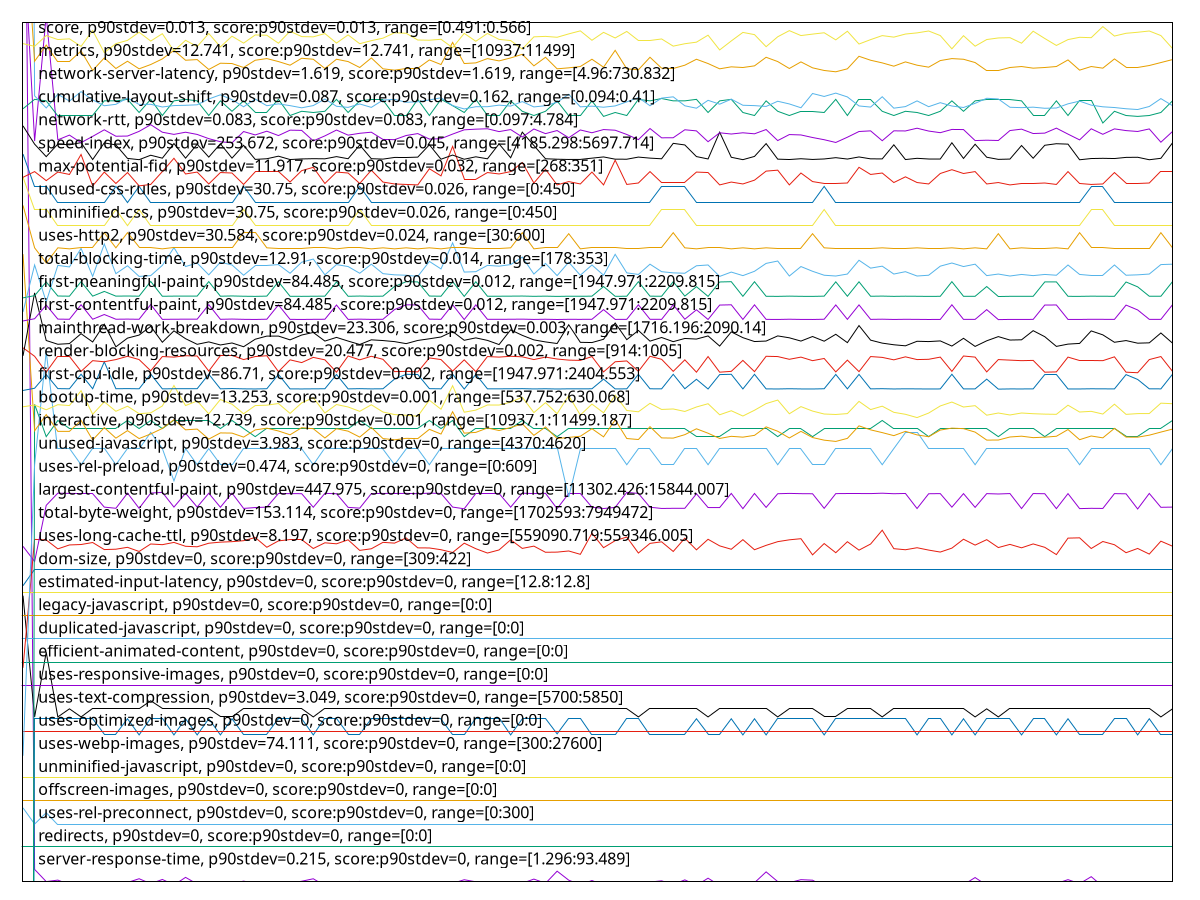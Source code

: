 reset
set terminal svg size 640, 4440 enhanced background rgb 'white'
set output "report_00007_2020-12-11T15:55:29.892Z/correlation/pages+cached/correlation.svg"

$serverResponseTimeP90Stdev0215ScoreP90Stdev0Range129693489 <<EOF
0 55.03405736301369
1 0.5233553082191786
2 -0.0040419520547939625
3 0.060684075342466226
4 -0.13229537671232816
5 -0.014829623287670568
6 -0.17364811643835554
7 -0.08315154109588985
8 -0.004641267123287052
9 -0.04359674657534185
10 0.12001626712328828
11 -0.09453852739725965
12 0.08885188356164453
13 -0.14907619863013644
14 0.17874914383561702
15 -0.11072003424657473
16 -0.07356249999999942
17 -0.14967551369862953
18 -0.08435017123287614
19 0.015735445205480092
20 -0.07835702054794458
21 -0.15566866438356108
22 -0.03520633561643771
23 -0.07775770547945149
24 0.010940924657534712
25 0.11821832191780857
26 -0.18083989726027339
27 -0.13589126712328703
28 -0.13109674657534176
29 0.006146404109589776
30 -0.19342551369862948
31 -0.09034332191780758
32 -0.17125085616438296
33 -0.1263022260273966
34 -0.08494948630136923
35 -0.053185787671232276
36 -0.020223458904109037
37 -0.08015496575342418
38 0.07686558219178141
39 -0.013630993150684279
40 -0.11611386986301309
41 -0.03940154109588978
42 -0.07296318493150633
43 -0.0753604452054788
44 0.10443407534246618
45 -0.07955565068493087
46 0.4472422945205483
47 0.05768750000000056
48 -0.1418844178082186
49 0.04150599315068537
50 -0.14907619863013644
51 -0.029812499999999464
52 -0.007038527397259742
53 -0.11851113013698567
54 -0.023819349315067906
55 0.028920376712329166
56 -0.13109674657534187
57 0.07087243150684985
58 -0.1676549657534241
59 0.1433895547945212
60 -0.17544606164383503
61 -0.10772345890410906
62 -0.18323715753424596
63 -0.05138784246575279
64 0.41667722602739765
65 -0.004641267123287052
66 -0.05378510273972548
67 0.07986215753424708
68 0.05648886986301438
69 -0.21200428082191725
70 -0.12270633561643773
71 -0.11671318493150618
72 -0.13589126712328714
73 -0.11851113013698567
74 -0.11911044520547887
75 -0.13049743150684867
76 -0.10712414383561586
77 -0.09333989726027336
78 -0.10053167808219121
79 -0.13768921232876663
80 -0.09214126712328718
81 -0.139487157534246
82 0.1709580479452062
83 -0.16885359589041038
84 -0.2054118150684925
85 -0.061576198630136525
86 -0.07296318493150622
87 -0.09274058219178039
88 -0.1263022260273967
89 -0.0885453767123282
90 0.08046147260274017
91 -0.09333989726027336
92 0.20871489726027437
93 -0.21859674657534178
94 -0.10232962328767048
95 -0.1766446917808212
96 -0.13169606164383507
97 -0.18143921232876647
98 -0.13169606164383496
99 -0.18803167808219123
EOF

$redirectsP90Stdev0ScoreP90Stdev0Range00 <<EOF
0 1.5
1 1.5
2 1.5
3 1.5
4 1.5
5 1.5
6 1.5
7 1.5
8 1.5
9 1.5
10 1.5
11 1.5
12 1.5
13 1.5
14 1.5
15 1.5
16 1.5
17 1.5
18 1.5
19 1.5
20 1.5
21 1.5
22 1.5
23 1.5
24 1.5
25 1.5
26 1.5
27 1.5
28 1.5
29 1.5
30 1.5
31 1.5
32 1.5
33 1.5
34 1.5
35 1.5
36 1.5
37 1.5
38 1.5
39 1.5
40 1.5
41 1.5
42 1.5
43 1.5
44 1.5
45 1.5
46 1.5
47 1.5
48 1.5
49 1.5
50 1.5
51 1.5
52 1.5
53 1.5
54 1.5
55 1.5
56 1.5
57 1.5
58 1.5
59 1.5
60 1.5
61 1.5
62 1.5
63 1.5
64 1.5
65 1.5
66 1.5
67 1.5
68 1.5
69 1.5
70 1.5
71 1.5
72 1.5
73 1.5
74 1.5
75 1.5
76 1.5
77 1.5
78 1.5
79 1.5
80 1.5
81 1.5
82 1.5
83 1.5
84 1.5
85 1.5
86 1.5
87 1.5
88 1.5
89 1.5
90 1.5
91 1.5
92 1.5
93 1.5
94 1.5
95 1.5
96 1.5
97 1.5
98 1.5
99 1.5
EOF

$usesRelPreconnectP90Stdev0ScoreP90Stdev0Range0300 <<EOF
0 3.1881041999848687
1 2.4881041999848685
2 2.9776842014980316
3 2.4881041999848685
4 2.4881041999848685
5 2.4881041999848685
6 2.4881041999848685
7 2.4881041999848685
8 2.4881041999848685
9 2.4881041999848685
10 2.4881041999848685
11 2.4881041999848685
12 2.4881041999848685
13 2.4881041999848685
14 2.4881041999848685
15 2.4881041999848685
16 2.4881041999848685
17 2.4881041999848685
18 2.4881041999848685
19 2.4881041999848685
20 2.4881041999848685
21 2.4881041999848685
22 2.4881041999848685
23 2.4881041999848685
24 2.4881041999848685
25 2.4881041999848685
26 2.4881041999848685
27 2.4881041999848685
28 2.4881041999848685
29 2.4881041999848685
30 2.4881041999848685
31 2.4881041999848685
32 2.4881041999848685
33 2.4881041999848685
34 2.4881041999848685
35 2.4881041999848685
36 2.4881041999848685
37 2.4881041999848685
38 2.4881041999848685
39 2.4881041999848685
40 2.4881041999848685
41 2.4881041999848685
42 2.4881041999848685
43 2.4881041999848685
44 2.4881041999848685
45 2.4881041999848685
46 2.4881041999848685
47 2.4881041999848685
48 2.4881041999848685
49 2.4881041999848685
50 2.4881041999848685
51 2.4881041999848685
52 2.4881041999848685
53 2.4881041999848685
54 2.4881041999848685
55 2.4881041999848685
56 2.4881041999848685
57 2.4881041999848685
58 2.4881041999848685
59 2.4881041999848685
60 2.4881041999848685
61 2.4881041999848685
62 2.4881041999848685
63 2.4881041999848685
64 2.4881041999848685
65 2.4881041999848685
66 2.4881041999848685
67 2.4881041999848685
68 2.4881041999848685
69 2.4881041999848685
70 2.4881041999848685
71 2.4881041999848685
72 2.4881041999848685
73 2.4881041999848685
74 2.4881041999848685
75 2.4881041999848685
76 2.4881041999848685
77 2.4881041999848685
78 2.4881041999848685
79 2.4881041999848685
80 2.4881041999848685
81 2.4881041999848685
82 2.4881041999848685
83 2.4881041999848685
84 2.4881041999848685
85 2.4881041999848685
86 2.4881041999848685
87 2.4881041999848685
88 2.4881041999848685
89 2.4881041999848685
90 2.4881041999848685
91 2.4881041999848685
92 2.4881041999848685
93 2.4881041999848685
94 2.4881041999848685
95 2.4881041999848685
96 2.4881041999848685
97 2.4881041999848685
98 2.4881041999848685
99 2.4881041999848685
EOF

$offscreenImagesP90Stdev0ScoreP90Stdev0Range00 <<EOF
0 3.5
1 3.5
2 3.5
3 3.5
4 3.5
5 3.5
6 3.5
7 3.5
8 3.5
9 3.5
10 3.5
11 3.5
12 3.5
13 3.5
14 3.5
15 3.5
16 3.5
17 3.5
18 3.5
19 3.5
20 3.5
21 3.5
22 3.5
23 3.5
24 3.5
25 3.5
26 3.5
27 3.5
28 3.5
29 3.5
30 3.5
31 3.5
32 3.5
33 3.5
34 3.5
35 3.5
36 3.5
37 3.5
38 3.5
39 3.5
40 3.5
41 3.5
42 3.5
43 3.5
44 3.5
45 3.5
46 3.5
47 3.5
48 3.5
49 3.5
50 3.5
51 3.5
52 3.5
53 3.5
54 3.5
55 3.5
56 3.5
57 3.5
58 3.5
59 3.5
60 3.5
61 3.5
62 3.5
63 3.5
64 3.5
65 3.5
66 3.5
67 3.5
68 3.5
69 3.5
70 3.5
71 3.5
72 3.5
73 3.5
74 3.5
75 3.5
76 3.5
77 3.5
78 3.5
79 3.5
80 3.5
81 3.5
82 3.5
83 3.5
84 3.5
85 3.5
86 3.5
87 3.5
88 3.5
89 3.5
90 3.5
91 3.5
92 3.5
93 3.5
94 3.5
95 3.5
96 3.5
97 3.5
98 3.5
99 3.5
EOF

$unminifiedJavascriptP90Stdev0ScoreP90Stdev0Range00 <<EOF
0 4.5
1 4.5
2 4.5
3 4.5
4 4.5
5 4.5
6 4.5
7 4.5
8 4.5
9 4.5
10 4.5
11 4.5
12 4.5
13 4.5
14 4.5
15 4.5
16 4.5
17 4.5
18 4.5
19 4.5
20 4.5
21 4.5
22 4.5
23 4.5
24 4.5
25 4.5
26 4.5
27 4.5
28 4.5
29 4.5
30 4.5
31 4.5
32 4.5
33 4.5
34 4.5
35 4.5
36 4.5
37 4.5
38 4.5
39 4.5
40 4.5
41 4.5
42 4.5
43 4.5
44 4.5
45 4.5
46 4.5
47 4.5
48 4.5
49 4.5
50 4.5
51 4.5
52 4.5
53 4.5
54 4.5
55 4.5
56 4.5
57 4.5
58 4.5
59 4.5
60 4.5
61 4.5
62 4.5
63 4.5
64 4.5
65 4.5
66 4.5
67 4.5
68 4.5
69 4.5
70 4.5
71 4.5
72 4.5
73 4.5
74 4.5
75 4.5
76 4.5
77 4.5
78 4.5
79 4.5
80 4.5
81 4.5
82 4.5
83 4.5
84 4.5
85 4.5
86 4.5
87 4.5
88 4.5
89 4.5
90 4.5
91 4.5
92 4.5
93 4.5
94 4.5
95 4.5
96 4.5
97 4.5
98 4.5
99 4.5
EOF

$usesWebpImagesP90Stdev74111ScoreP90Stdev0Range30027600 <<EOF
0 -120.35346666666666
1 7.046533333333343
2 7.046533333333343
3 7.046533333333343
4 7.046533333333343
5 7.046533333333343
6 7.046533333333343
7 6.346533333333355
8 6.346533333333355
9 7.046533333333343
10 6.346533333333355
11 7.046533333333343
12 7.046533333333343
13 6.346533333333355
14 7.046533333333343
15 6.346533333333355
16 7.046533333333343
17 6.346533333333355
18 7.046533333333343
19 6.346533333333355
20 6.346533333333355
21 6.346533333333355
22 7.046533333333343
23 7.046533333333343
24 7.046533333333343
25 6.346533333333355
26 7.046533333333343
27 7.046533333333343
28 6.346533333333355
29 6.346533333333355
30 7.046533333333343
31 7.046533333333343
32 7.046533333333343
33 7.046533333333343
34 7.046533333333343
35 7.046533333333343
36 7.046533333333343
37 6.346533333333355
38 6.346533333333355
39 7.046533333333343
40 7.046533333333343
41 7.046533333333343
42 6.346533333333355
43 7.046533333333343
44 7.046533333333343
45 7.046533333333343
46 6.393200000000007
47 7.046533333333343
48 7.046533333333343
49 6.346533333333355
50 6.346533333333355
51 6.346533333333355
52 7.046533333333343
53 7.046533333333343
54 6.346533333333355
55 6.346533333333355
56 6.346533333333355
57 6.346533333333355
58 7.046533333333343
59 6.346533333333355
60 6.346533333333355
61 7.046533333333343
62 6.346533333333355
63 7.046533333333343
64 6.346533333333355
65 7.046533333333343
66 7.046533333333343
67 7.046533333333343
68 7.046533333333343
69 6.346533333333355
70 7.046533333333343
71 7.046533333333343
72 7.046533333333343
73 7.046533333333343
74 7.046533333333343
75 7.046533333333343
76 7.046533333333343
77 6.346533333333355
78 7.046533333333343
79 7.046533333333343
80 6.346533333333355
81 7.046533333333343
82 6.346533333333355
83 7.046533333333343
84 7.046533333333343
85 7.046533333333343
86 6.346533333333355
87 7.046533333333343
88 7.046533333333343
89 6.346533333333355
90 7.046533333333343
91 6.346533333333355
92 6.346533333333355
93 6.346533333333355
94 7.046533333333343
95 7.046533333333343
96 6.346533333333355
97 7.046533333333343
98 6.346533333333355
99 6.346533333333355
EOF

$usesOptimizedImagesP90Stdev0ScoreP90Stdev0Range00 <<EOF
0 6.5
1 6.5
2 6.5
3 6.5
4 6.5
5 6.5
6 6.5
7 6.5
8 6.5
9 6.5
10 6.5
11 6.5
12 6.5
13 6.5
14 6.5
15 6.5
16 6.5
17 6.5
18 6.5
19 6.5
20 6.5
21 6.5
22 6.5
23 6.5
24 6.5
25 6.5
26 6.5
27 6.5
28 6.5
29 6.5
30 6.5
31 6.5
32 6.5
33 6.5
34 6.5
35 6.5
36 6.5
37 6.5
38 6.5
39 6.5
40 6.5
41 6.5
42 6.5
43 6.5
44 6.5
45 6.5
46 6.5
47 6.5
48 6.5
49 6.5
50 6.5
51 6.5
52 6.5
53 6.5
54 6.5
55 6.5
56 6.5
57 6.5
58 6.5
59 6.5
60 6.5
61 6.5
62 6.5
63 6.5
64 6.5
65 6.5
66 6.5
67 6.5
68 6.5
69 6.5
70 6.5
71 6.5
72 6.5
73 6.5
74 6.5
75 6.5
76 6.5
77 6.5
78 6.5
79 6.5
80 6.5
81 6.5
82 6.5
83 6.5
84 6.5
85 6.5
86 6.5
87 6.5
88 6.5
89 6.5
90 6.5
91 6.5
92 6.5
93 6.5
94 6.5
95 6.5
96 6.5
97 6.5
98 6.5
99 6.5
EOF

$usesTextCompressionP90Stdev3049ScoreP90Stdev0Range57005850 <<EOF
0 12.375499999999988
1 7.125499999999988
2 9.9255
3 7.125499999999988
4 7.4754999999999825
5 7.125499999999988
6 7.4754999999999825
7 7.4754999999999825
8 7.4754999999999825
9 7.4754999999999825
10 7.4754999999999825
11 7.825500000000005
12 7.4754999999999825
13 7.4754999999999825
14 7.4754999999999825
15 7.4754999999999825
16 7.4754999999999825
17 7.125499999999988
18 7.125499999999988
19 7.4754999999999825
20 7.4754999999999825
21 7.4754999999999825
22 7.4754999999999825
23 7.4754999999999825
24 7.4754999999999825
25 7.125499999999988
26 7.4754999999999825
27 7.4754999999999825
28 7.4754999999999825
29 7.4754999999999825
30 7.4754999999999825
31 7.4754999999999825
32 7.4754999999999825
33 7.4754999999999825
34 7.4754999999999825
35 7.4754999999999825
36 7.4754999999999825
37 7.4754999999999825
38 7.4754999999999825
39 7.4754999999999825
40 7.4754999999999825
41 7.4754999999999825
42 7.4754999999999825
43 7.4754999999999825
44 7.4754999999999825
45 7.4754999999999825
46 7.4754999999999825
47 7.4754999999999825
48 7.4754999999999825
49 7.4754999999999825
50 7.4754999999999825
51 7.4754999999999825
52 7.4754999999999825
53 7.125499999999988
54 7.4754999999999825
55 7.4754999999999825
56 7.4754999999999825
57 7.4754999999999825
58 7.4754999999999825
59 7.125499999999988
60 7.4754999999999825
61 7.4754999999999825
62 7.4754999999999825
63 7.4754999999999825
64 7.4754999999999825
65 7.125499999999988
66 7.4754999999999825
67 7.4754999999999825
68 7.4754999999999825
69 7.125499999999988
70 7.125499999999988
71 7.4754999999999825
72 7.4754999999999825
73 7.4754999999999825
74 7.125499999999988
75 7.4754999999999825
76 7.4754999999999825
77 7.4754999999999825
78 7.4754999999999825
79 7.4754999999999825
80 7.4754999999999825
81 7.4754999999999825
82 7.125499999999988
83 7.4754999999999825
84 7.125499999999988
85 7.4754999999999825
86 7.4754999999999825
87 7.4754999999999825
88 7.4754999999999825
89 7.4754999999999825
90 7.4754999999999825
91 7.4754999999999825
92 7.4754999999999825
93 7.4754999999999825
94 7.4754999999999825
95 7.4754999999999825
96 7.4754999999999825
97 7.4754999999999825
98 7.125499999999988
99 7.4754999999999825
EOF

$usesResponsiveImagesP90Stdev0ScoreP90Stdev0Range00 <<EOF
0 8.5
1 8.5
2 8.5
3 8.5
4 8.5
5 8.5
6 8.5
7 8.5
8 8.5
9 8.5
10 8.5
11 8.5
12 8.5
13 8.5
14 8.5
15 8.5
16 8.5
17 8.5
18 8.5
19 8.5
20 8.5
21 8.5
22 8.5
23 8.5
24 8.5
25 8.5
26 8.5
27 8.5
28 8.5
29 8.5
30 8.5
31 8.5
32 8.5
33 8.5
34 8.5
35 8.5
36 8.5
37 8.5
38 8.5
39 8.5
40 8.5
41 8.5
42 8.5
43 8.5
44 8.5
45 8.5
46 8.5
47 8.5
48 8.5
49 8.5
50 8.5
51 8.5
52 8.5
53 8.5
54 8.5
55 8.5
56 8.5
57 8.5
58 8.5
59 8.5
60 8.5
61 8.5
62 8.5
63 8.5
64 8.5
65 8.5
66 8.5
67 8.5
68 8.5
69 8.5
70 8.5
71 8.5
72 8.5
73 8.5
74 8.5
75 8.5
76 8.5
77 8.5
78 8.5
79 8.5
80 8.5
81 8.5
82 8.5
83 8.5
84 8.5
85 8.5
86 8.5
87 8.5
88 8.5
89 8.5
90 8.5
91 8.5
92 8.5
93 8.5
94 8.5
95 8.5
96 8.5
97 8.5
98 8.5
99 8.5
EOF

$efficientAnimatedContentP90Stdev0ScoreP90Stdev0Range00 <<EOF
0 9.5
1 9.5
2 9.5
3 9.5
4 9.5
5 9.5
6 9.5
7 9.5
8 9.5
9 9.5
10 9.5
11 9.5
12 9.5
13 9.5
14 9.5
15 9.5
16 9.5
17 9.5
18 9.5
19 9.5
20 9.5
21 9.5
22 9.5
23 9.5
24 9.5
25 9.5
26 9.5
27 9.5
28 9.5
29 9.5
30 9.5
31 9.5
32 9.5
33 9.5
34 9.5
35 9.5
36 9.5
37 9.5
38 9.5
39 9.5
40 9.5
41 9.5
42 9.5
43 9.5
44 9.5
45 9.5
46 9.5
47 9.5
48 9.5
49 9.5
50 9.5
51 9.5
52 9.5
53 9.5
54 9.5
55 9.5
56 9.5
57 9.5
58 9.5
59 9.5
60 9.5
61 9.5
62 9.5
63 9.5
64 9.5
65 9.5
66 9.5
67 9.5
68 9.5
69 9.5
70 9.5
71 9.5
72 9.5
73 9.5
74 9.5
75 9.5
76 9.5
77 9.5
78 9.5
79 9.5
80 9.5
81 9.5
82 9.5
83 9.5
84 9.5
85 9.5
86 9.5
87 9.5
88 9.5
89 9.5
90 9.5
91 9.5
92 9.5
93 9.5
94 9.5
95 9.5
96 9.5
97 9.5
98 9.5
99 9.5
EOF

$duplicatedJavascriptP90Stdev0ScoreP90Stdev0Range00 <<EOF
0 10.5
1 10.5
2 10.5
3 10.5
4 10.5
5 10.5
6 10.5
7 10.5
8 10.5
9 10.5
10 10.5
11 10.5
12 10.5
13 10.5
14 10.5
15 10.5
16 10.5
17 10.5
18 10.5
19 10.5
20 10.5
21 10.5
22 10.5
23 10.5
24 10.5
25 10.5
26 10.5
27 10.5
28 10.5
29 10.5
30 10.5
31 10.5
32 10.5
33 10.5
34 10.5
35 10.5
36 10.5
37 10.5
38 10.5
39 10.5
40 10.5
41 10.5
42 10.5
43 10.5
44 10.5
45 10.5
46 10.5
47 10.5
48 10.5
49 10.5
50 10.5
51 10.5
52 10.5
53 10.5
54 10.5
55 10.5
56 10.5
57 10.5
58 10.5
59 10.5
60 10.5
61 10.5
62 10.5
63 10.5
64 10.5
65 10.5
66 10.5
67 10.5
68 10.5
69 10.5
70 10.5
71 10.5
72 10.5
73 10.5
74 10.5
75 10.5
76 10.5
77 10.5
78 10.5
79 10.5
80 10.5
81 10.5
82 10.5
83 10.5
84 10.5
85 10.5
86 10.5
87 10.5
88 10.5
89 10.5
90 10.5
91 10.5
92 10.5
93 10.5
94 10.5
95 10.5
96 10.5
97 10.5
98 10.5
99 10.5
EOF

$legacyJavascriptP90Stdev0ScoreP90Stdev0Range00 <<EOF
0 11.5
1 11.5
2 11.5
3 11.5
4 11.5
5 11.5
6 11.5
7 11.5
8 11.5
9 11.5
10 11.5
11 11.5
12 11.5
13 11.5
14 11.5
15 11.5
16 11.5
17 11.5
18 11.5
19 11.5
20 11.5
21 11.5
22 11.5
23 11.5
24 11.5
25 11.5
26 11.5
27 11.5
28 11.5
29 11.5
30 11.5
31 11.5
32 11.5
33 11.5
34 11.5
35 11.5
36 11.5
37 11.5
38 11.5
39 11.5
40 11.5
41 11.5
42 11.5
43 11.5
44 11.5
45 11.5
46 11.5
47 11.5
48 11.5
49 11.5
50 11.5
51 11.5
52 11.5
53 11.5
54 11.5
55 11.5
56 11.5
57 11.5
58 11.5
59 11.5
60 11.5
61 11.5
62 11.5
63 11.5
64 11.5
65 11.5
66 11.5
67 11.5
68 11.5
69 11.5
70 11.5
71 11.5
72 11.5
73 11.5
74 11.5
75 11.5
76 11.5
77 11.5
78 11.5
79 11.5
80 11.5
81 11.5
82 11.5
83 11.5
84 11.5
85 11.5
86 11.5
87 11.5
88 11.5
89 11.5
90 11.5
91 11.5
92 11.5
93 11.5
94 11.5
95 11.5
96 11.5
97 11.5
98 11.5
99 11.5
EOF

$estimatedInputLatencyP90Stdev0ScoreP90Stdev0Range128128 <<EOF
0 12.500000000000185
1 12.500000000000185
2 12.500000000000185
3 12.500000000000185
4 12.500000000000185
5 12.500000000000185
6 12.500000000000185
7 12.500000000000185
8 12.500000000000185
9 12.500000000000185
10 12.500000000000185
11 12.500000000000185
12 12.500000000000185
13 12.500000000000185
14 12.500000000000185
15 12.500000000000185
16 12.500000000000185
17 12.500000000000185
18 12.500000000000185
19 12.500000000000185
20 12.500000000000185
21 12.500000000000185
22 12.500000000000185
23 12.500000000000185
24 12.500000000000185
25 12.500000000000185
26 12.500000000000185
27 12.500000000000185
28 12.500000000000185
29 12.500000000000185
30 12.500000000000185
31 12.500000000000185
32 12.500000000000185
33 12.500000000000185
34 12.500000000000185
35 12.500000000000185
36 12.500000000000185
37 12.500000000000185
38 12.500000000000185
39 12.500000000000185
40 12.500000000000185
41 12.500000000000185
42 12.500000000000185
43 12.500000000000185
44 12.500000000000185
45 12.500000000000185
46 12.500000000000185
47 12.500000000000185
48 12.500000000000185
49 12.500000000000185
50 12.500000000000185
51 12.500000000000185
52 12.500000000000185
53 12.500000000000185
54 12.500000000000185
55 12.500000000000185
56 12.500000000000185
57 12.500000000000185
58 12.500000000000185
59 12.500000000000185
60 12.500000000000185
61 12.500000000000185
62 12.500000000000185
63 12.500000000000185
64 12.500000000000185
65 12.500000000000185
66 12.500000000000185
67 12.500000000000185
68 12.500000000000185
69 12.500000000000185
70 12.500000000000185
71 12.500000000000185
72 12.500000000000185
73 12.500000000000185
74 12.500000000000185
75 12.500000000000185
76 12.500000000000185
77 12.500000000000185
78 12.500000000000185
79 12.500000000000185
80 12.500000000000185
81 12.500000000000185
82 12.500000000000185
83 12.500000000000185
84 12.500000000000185
85 12.500000000000185
86 12.500000000000185
87 12.500000000000185
88 12.500000000000185
89 12.500000000000185
90 12.500000000000185
91 12.500000000000185
92 12.500000000000185
93 12.500000000000185
94 12.500000000000185
95 12.500000000000185
96 12.500000000000185
97 12.500000000000185
98 12.500000000000185
99 12.500000000000185
EOF

$domSizeP90Stdev0ScoreP90Stdev0Range309422 <<EOF
0 12.807
1 13.507
2 13.507
3 13.507
4 13.507
5 13.507
6 13.507
7 13.507
8 13.507
9 13.507
10 13.507
11 13.507
12 13.507
13 13.507
14 13.507
15 13.507
16 13.507
17 13.507
18 13.507
19 13.507
20 13.507
21 13.507
22 13.507
23 13.507
24 13.507
25 13.507
26 13.507
27 13.507
28 13.507
29 13.507
30 13.507
31 13.507
32 13.507
33 13.507
34 13.507
35 13.507
36 13.507
37 13.507
38 13.507
39 13.507
40 13.507
41 13.507
42 13.507
43 13.507
44 13.507
45 13.507
46 13.507
47 13.507
48 13.507
49 13.507
50 13.507
51 13.507
52 13.507
53 13.507
54 13.507
55 13.507
56 13.507
57 13.507
58 13.507
59 13.507
60 13.507
61 13.507
62 13.507
63 13.507
64 13.507
65 13.507
66 13.507
67 13.507
68 13.507
69 13.507
70 13.507
71 13.507
72 13.507
73 13.507
74 13.507
75 13.507
76 13.507
77 13.507
78 13.507
79 13.507
80 13.507
81 13.507
82 13.507
83 13.507
84 13.507
85 13.507
86 13.507
87 13.507
88 13.507
89 13.507
90 13.507
91 13.507
92 13.507
93 13.507
94 13.507
95 13.507
96 13.507
97 13.507
98 13.507
99 13.507
EOF

$usesLongCacheTtlP90Stdev8197ScoreP90Stdev0Range559090719559346005 <<EOF
0 9.253513679903335
1 14.811842045999583
2 14.788506105298438
3 14.401077342306962
4 14.571423191004214
5 14.59014409091833
6 14.676402332062935
7 14.370888365885548
8 14.387167035756647
9 14.468718978243487
10 14.289012679590087
11 14.61319911382816
12 14.583162863966209
13 14.681108630718882
14 14.513089857669911
15 14.491878295859351
16 14.646150348600713
17 14.692744008973023
18 14.71373983718513
19 14.75589879535437
20 14.893498283196095
21 14.471046053897226
22 14.746475338359232
23 14.786202926170517
24 14.786152376555037
25 14.417314724509197
26 14.66481910116272
27 14.620849901210022
28 14.793068998731542
29 14.335606339960577
30 14.406021093935124
31 14.683487853722909
32 14.650752352550626
33 14.874712199089117
34 14.445511228776013
35 14.440794070433185
36 14.36508132785275
37 14.24473305803076
38 14.64815739594269
39 14.40811071661301
40 14.22126674894389
41 14.354431534580726
42 14.795284635485586
43 14.422073170517251
44 14.52007108462567
45 14.254106544825845
46 14.26108559462591
47 14.31011280250641
48 14.165364785971178
49 15.079369123304787
50 14.452544603080241
51 14.756185320438817
52 14.914441964054276
53 14.221371043649924
54 14.639169121648592
55 14.70675861023301
56 14.288960532234341
57 14.863257159420755
58 14.359435218004364
59 14.816496197299784
60 14.531706462877992
61 14.38485081978979
62 14.80010237303759
63 14.363739837186586
64 14.553622691881174
65 14.71356321409985
66 14.793173293437576
67 14.842094029459986
68 14.142094029459258
69 14.631841792710475
70 14.235437792263838
71 14.71141276153503
72 14.347450307630425
73 14.611202926171245
74 15.21086707673021
75 14.410333497557076
76 14.363674652993723
77 14.451033633513362
78 14.348791798298407
79 14.263362700075959
80 14.43374765929002
81 14.819277099779356
82 14.564428927214976
83 14.800504052513134
84 14.45859239240599
85 14.59525206904982
86 14.447723150033198
87 14.615637628372497
88 14.468886279992148
89 14.153781555069145
90 14.866810571345923
91 14.879431534580362
92 14.417151138262852
93 14.720721064137251
94 14.580731493608255
95 14.235385644908092
96 14.41953036126506
97 14.175684167817963
98 14.734735665397238
99 14.51778311948874
EOF

$totalByteWeightP90Stdev153114ScoreP90Stdev0Range17025937949472 <<EOF
0 -2905.5936187584343
1 44.320213900134604
2 45.01501821862303
3 45.013601214574464
4 45.011239541160194
5 45.005571524965944
6 45.01643522267159
7 45.011239541160194
8 45.00746086369736
9 45.0121842105259
10 45.00132051282026
11 45.02399257759771
12 45.01171187584305
13 45.018324561403006
14 45.00509919028309
15 45.00840553306307
16 45.013601214574464
17 45.01454588394017
18 45.01785222672015
19 45.02210323886629
20 45.01974156545202
21 45.01926923076917
22 45.010294871794486
23 45.02021390013488
24 45.0173798920373
25 45.00509919028309
26 45.003209851551674
27 45.01926923076917
28 45.01549055330588
29 45.00273751686882
30 45.013601214574464
31 45.023520242914856
32 45.01879689608586
33 45.02163090418344
34 45.00840553306307
35 45.0008481781374
36 45.010294871794486
37 45.011239541160194
38 45.01454588394017
39 45.013601214574464
40 45.004626855600236
41 45.02068623481773
42 45.0121842105259
43 45.01785222672015
44 45.01690755735444
45 45.02399257759771
46 45.00982253711163
47 45.01312887989161
48 45.01643522267159
49 45.00887786774592
50 45.012656545208756
51 45.01454588394017
52 45.01879689608586
53 45.018324561403006
54 45.00509919028309
55 45.01879689608586
56 45.00698852901451
57 45.00415452091738
58 45.01407354925732
59 45.01926923076917
60 45.013601214574464
61 45.01501821862303
62 45.0173798920373
63 45.0060438596488
64 45.01407354925732
65 45.0121842105259
66 45.01926923076917
67 45.02163090418344
68 44.99848650472313
69 45.01643522267159
70 45.01926923076917
71 45.01643522267159
72 45.011239541160194
73 45.013601214574464
74 45.02257557354915
75 45.00935020242878
76 45.003209851551674
77 45.01643522267159
78 45.00651619433165
79 45.004626855600236
80 45.00840553306307
81 45.01501821862303
82 45.01501821862303
83 45.0121842105259
84 45.00935020242878
85 45.01076720647734
86 45.00982253711163
87 45.00415452091738
88 45.007933198380215
89 45.004626855600236
90 45.01879689608586
91 45.01312887989161
92 45.015962887988735
93 45.00935020242878
94 45.01454588394017
95 45.01171187584305
96 45.00982253711163
97 45.015962887988735
98 45.01926923076917
99 45.01407354925732
EOF

$largestContentfulPaintP90Stdev447975ScoreP90Stdev0Range1130242615844007 <<EOF
0 14.51172534095238
1 13.855904171447857
2 16.285889797725055
3 16.814662109372065
4 16.802135963351905
5 16.805858994739175
6 16.80603108035205
7 16.209379427411573
8 16.158885608338267
9 16.815540589296283
10 16.157084177667194
11 16.81699883698211
12 16.847674843368594
13 16.210214095340174
14 16.809982592943555
15 16.211240481926307
16 16.809578731991436
17 16.203920584522614
18 16.816525799194807
19 16.15249653466409
20 16.190800703608417
21 16.209660680658647
22 16.79806230423427
23 16.79320253273806
24 16.79101219648782
25 16.202601678747676
26 16.805177504088498
27 16.788962190388965
28 16.198013080445413
29 16.165104144643024
30 16.794345992882416
31 16.802904814463027
32 16.799218018560858
33 16.804132209167413
34 16.790347703573783
35 16.814024891895905
36 16.801050479983715
37 16.211086514055985
38 16.137221960040456
39 16.79958920169368
40 16.79950882479946
41 16.799994380299797
42 16.20718928880943
43 16.812572046591495
44 16.794068231418443
45 16.806408061162493
46 16.14219491801557
47 16.800300734855647
48 16.79840766134862
49 16.20648487097909
50 16.148020299306992
51 16.197854171372576
52 16.84802029930699
53 16.802305545422172
54 16.20483292815473
55 16.151335450897434
56 16.157575827317306
57 16.159291841067585
58 16.785104758293322
59 16.191436537547872
60 16.190268239625546
61 16.802988749023058
62 16.142725965520388
63 16.800786817417585
64 16.197016143426264
65 16.78849600440248
66 16.80327415288025
67 16.791940220202584
68 16.78782689969943
69 16.156579977362703
70 16.79361047841759
71 16.79796888256541
72 16.797784411004905
73 16.794722051335054
74 16.81191625019389
75 16.789357354824652
76 16.800289930092816
77 16.148214554448472
78 16.788017827764556
79 16.794279319589833
80 16.207626486407833
81 16.793745537952958
82 16.198153212948704
83 16.793395041987992
84 16.777775571428897
85 16.79595102722425
86 16.14713529699545
87 16.796129569341737
88 16.788607082634982
89 16.144088650349595
90 16.79362708085803
91 16.144444186341126
92 16.157200790046524
93 16.1525546102643
94 16.793590713607532
95 16.785138753766613
96 16.129011394413
97 16.801361841624768
98 16.201301549542286
99 16.209942131553827
EOF

$usesRelPreloadP90Stdev0474ScoreP90Stdev0Range0609 <<EOF
0 -192.4895
1 20.660499999999985
2 19.260500000000008
3 19.960499999999996
4 19.610500000000002
5 19.610500000000002
6 19.610500000000002
7 19.610500000000002
8 19.610500000000002
9 19.960499999999996
10 19.610500000000002
11 19.960499999999996
12 19.610500000000002
13 19.960499999999996
14 19.960499999999996
15 19.960499999999996
16 19.960499999999996
17 19.610500000000002
18 19.960499999999996
19 19.610500000000002
20 19.260500000000008
21 19.610500000000002
22 19.610500000000002
23 19.610500000000002
24 19.610500000000002
25 19.610500000000002
26 19.610500000000002
27 19.610500000000002
28 19.610500000000002
29 19.960499999999996
30 19.610500000000002
31 19.610500000000002
32 19.610500000000002
33 19.610500000000002
34 19.610500000000002
35 19.960499999999996
36 19.610500000000002
37 19.960499999999996
38 19.260500000000008
39 19.610500000000002
40 19.610500000000002
41 19.610500000000002
42 19.610500000000002
43 19.960499999999996
44 19.610500000000002
45 19.610500000000002
46 19.260500000000008
47 19.610500000000002
48 19.610500000000002
49 19.610500000000002
50 19.610500000000002
51 19.610500000000002
52 19.610500000000002
53 19.610500000000002
54 19.610500000000002
55 19.610500000000002
56 19.610500000000002
57 19.610500000000002
58 19.260500000000008
59 19.260500000000008
60 19.260500000000008
61 19.610500000000002
62 19.610500000000002
63 19.610500000000002
64 19.610500000000002
65 19.260500000000008
66 19.610500000000002
67 19.610500000000002
68 19.260500000000008
69 19.610500000000002
70 19.610500000000002
71 19.610500000000002
72 19.610500000000002
73 19.610500000000002
74 19.960499999999996
75 19.610500000000002
76 19.610500000000002
77 19.610500000000002
78 19.260500000000008
79 19.610500000000002
80 19.610500000000002
81 19.610500000000002
82 19.610500000000002
83 19.610500000000002
84 19.260500000000008
85 19.610500000000002
86 19.610500000000002
87 19.610500000000002
88 19.260500000000008
89 19.610500000000002
90 19.610500000000002
91 19.610500000000002
92 19.610500000000002
93 19.610500000000002
94 19.610500000000002
95 19.260500000000008
96 19.260500000000008
97 19.610500000000002
98 19.610500000000002
99 19.960499999999996
EOF

$unusedJavascriptP90Stdev3983ScoreP90Stdev0Range43704620 <<EOF
0 5.444999999999993
1 18.04499999999996
2 22.944999999999993
3 18.745000000000005
4 18.745000000000005
5 18.04499999999996
6 18.745000000000005
7 18.745000000000005
8 18.04499999999996
9 18.745000000000005
10 18.745000000000005
11 19.444999999999993
12 18.745000000000005
13 17.34499999999997
14 18.745000000000005
15 18.04499999999996
16 18.745000000000005
17 18.04499999999996
18 18.04499999999996
19 18.745000000000005
20 18.745000000000005
21 18.745000000000005
22 18.745000000000005
23 18.745000000000005
24 18.745000000000005
25 18.04499999999996
26 18.745000000000005
27 18.745000000000005
28 18.745000000000005
29 18.745000000000005
30 18.745000000000005
31 18.745000000000005
32 18.04499999999996
33 18.745000000000005
34 18.745000000000005
35 18.04499999999996
36 18.745000000000005
37 18.745000000000005
38 18.745000000000005
39 18.745000000000005
40 18.745000000000005
41 18.745000000000005
42 18.745000000000005
43 18.745000000000005
44 18.745000000000005
45 18.745000000000005
46 18.745000000000005
47 16.644999999999982
48 18.745000000000005
49 18.745000000000005
50 18.745000000000005
51 18.745000000000005
52 18.04499999999996
53 18.745000000000005
54 18.745000000000005
55 18.04499999999996
56 18.04499999999996
57 18.745000000000005
58 18.745000000000005
59 18.04499999999996
60 18.745000000000005
61 18.745000000000005
62 18.745000000000005
63 18.745000000000005
64 18.745000000000005
65 18.04499999999996
66 18.745000000000005
67 18.745000000000005
68 18.04499999999996
69 18.04499999999996
70 18.745000000000005
71 18.745000000000005
72 18.745000000000005
73 18.745000000000005
74 18.04499999999996
75 18.745000000000005
76 19.444999999999993
77 19.444999999999993
78 18.745000000000005
79 18.745000000000005
80 18.745000000000005
81 18.745000000000005
82 18.04499999999996
83 18.745000000000005
84 18.745000000000005
85 18.745000000000005
86 18.745000000000005
87 18.745000000000005
88 18.745000000000005
89 18.745000000000005
90 18.745000000000005
91 18.04499999999996
92 18.745000000000005
93 18.745000000000005
94 18.745000000000005
95 18.745000000000005
96 18.745000000000005
97 18.745000000000005
98 18.04499999999996
99 18.745000000000005
EOF

$interactiveP90Stdev12739ScoreP90Stdev0001Range10937111499187 <<EOF
0 27.162429306887617
1 19.513028935507236
2 20.21662258535875
3 19.48911406855086
4 19.48946607600311
5 19.963944711335387
6 19.115831805151174
7 19.651452980831323
8 19.195796645624597
9 19.520703852091003
10 19.177750493078378
11 19.376566898933902
12 19.61560159887236
13 19.99384226232806
14 19.555519408841832
15 19.587876684040396
16 19.154157337850904
17 19.42199894274117
18 19.414013855656407
19 19.24032270303809
20 19.55193441491133
21 19.627070694143043
22 19.505493956312392
23 19.340754468619224
24 19.64840032603979
25 19.603656427948806
26 19.2018687741774
27 19.604109421145722
28 19.497814711768143
29 19.241067112240586
30 19.65897209083778
31 19.17776924757382
32 19.12248820836865
33 19.18675120822232
34 19.175963045400323
35 19.577234229221176
36 19.372795802702797
37 20.338446016936786
38 19.411675314343995
39 19.445306452577
40 19.636119016852376
41 19.525457395351026
42 19.655538575523963
43 19.81293928489731
44 19.315769152770827
45 19.67974053052555
46 19.178000072132733
47 19.228015426087808
48 19.277263288384404
49 19.60464608824512
50 19.252006753679325
51 19.98760278597007
52 19.179366264990733
53 19.135923640350654
54 19.692396929621225
55 19.205756725341473
56 19.196722829167243
57 19.34639235847058
58 19.600693217673808
59 19.4087467277528
60 19.18181733327569
61 19.274569854312688
62 19.238453024110953
63 19.316500578091905
64 19.683686187829494
65 19.494599037131877
66 19.203004142476487
67 19.48933335188181
68 19.221389318593566
69 19.10834443352155
70 19.053457238720085
71 19.18533452249204
72 19.727952567614125
73 19.554290268065728
74 19.435526704546646
75 19.303926410245367
76 19.48923669409777
77 19.336438049367615
78 19.256983908230808
79 19.544804821348038
80 19.629241887650323
81 19.60642488000221
82 19.45735549455202
83 19.111573092039265
84 19.112939284897323
85 19.245647537081396
86 19.28024669580833
87 19.217460973131693
88 19.237936554160314
89 19.276940134001933
90 19.568090691381457
91 19.128459351176986
92 19.28878143387402
93 19.208717050309474
94 19.619439057164186
95 19.24009909174663
96 19.23716329188798
97 19.323954768691124
98 19.45818357765708
99 19.586986566835122
EOF

$bootupTimeP90Stdev13253ScoreP90Stdev0001Range537752630068 <<EOF
0 20.553552556940268
1 20.627493253115595
2 20.424261624409105
3 20.643256037816933
4 20.606556424581
5 21.250063085517834
6 20.229934164159864
7 20.76743308981521
8 20.358081993983667
9 20.577738203695752
10 20.255142587021922
11 20.289134851740435
12 20.5883871078642
13 21.474291706059297
14 20.606195444778685
15 20.80503515255694
16 20.246659561667382
17 20.86892857756768
18 20.66443351955307
19 20.251773442200257
20 20.605292995272883
21 20.623041168886978
22 20.694755822948007
23 20.2665736140954
24 20.720806532015466
25 20.947983154275885
26 20.28384048130641
27 20.650956940266436
28 20.54422724538032
29 20.356698238074774
30 20.640669015900293
31 20.327338547486033
32 20.217239707778255
33 20.186616587881396
34 20.14414129780834
35 20.83734284486463
36 20.447484658358402
37 21.464304598195092
38 20.318374215728408
39 20.409641942415128
40 20.631223377739573
41 20.628395702621397
42 20.75359553072626
43 20.96591181779115
44 20.30134800171895
45 20.732357885689726
46 20.255323076923077
47 21.033956510528576
48 20.19528010313709
49 20.669487236785564
50 20.29448938547486
51 21.054953502363553
52 20.392675891706055
53 20.33624271594327
54 20.70269737859906
55 20.437497550494196
56 20.45873519553073
57 20.350802234636873
58 20.544467898581864
59 20.6856711645896
60 20.207613579716373
61 20.3820269875376
62 20.15334628276751
63 20.403144305973356
64 20.69096553502364
65 20.84414129780834
66 20.251231972496775
67 20.56053149978513
68 20.367407305543615
69 20.240462741727544
70 20.21988689299527
71 20.258210915341643
72 20.787347142243227
73 20.43226334336055
74 20.57972359260851
75 20.31307984529437
76 20.22788861194671
77 20.08578289643318
78 20.281915255694027
79 20.588808250966913
80 20.758107778255262
81 20.54290365277181
82 20.601683197249677
83 20.188902793296087
84 20.283539664804472
85 20.198348431456807
86 20.28438195100988
87 20.253217361409543
88 20.2352285345939
89 20.227166652342074
90 20.622078556080787
91 20.326616587881393
92 20.35621693167168
93 20.23889849591749
94 20.66557662226042
95 20.225241426729692
96 20.25791009883971
97 20.26121908036098
98 20.71003730124624
99 20.686152470992692
EOF

$firstCpuIdleP90Stdev8671ScoreP90Stdev0002Range19479712404553 <<EOF
0 21.259488720132047
1 21.355752454607227
2 21.946808583360344
3 21.33953136295635
4 21.332469255527357
5 21.961898636487554
6 21.33419639841744
7 22.498033818580822
8 21.33436078487753
9 21.339600535476684
10 21.332490956710206
11 21.96977914977478
12 21.32893331904672
13 21.334861539671795
14 21.33659031015059
15 21.336114511716602
16 21.963705395592214
17 21.33100659580326
18 21.342020488629256
19 21.32992804701561
20 21.324824742603624
21 21.335069871027155
22 21.955643270531013
23 21.32850851839243
24 21.325374867588874
25 21.33001729313008
26 21.3335724894105
27 21.9500497906514
28 21.328030549840154
29 21.33786471211346
30 21.327993929094095
31 21.332727770868058
32 21.754575165437608
33 21.95948872013205
34 21.950659051359914
35 21.338146556225727
36 21.330962379643204
37 21.96335044562022
38 21.321198474949373
39 21.95718446141055
40 21.330026244868005
41 21.330743468961202
42 21.333748268991584
43 21.3380111950977
44 21.32650305783229
45 21.333669330938967
46 21.323143172197526
47 21.330987064738693
48 21.329456588818193
49 21.332665922496936
50 21.750761453816487
51 21.326515807277218
52 21.33007995529556
53 21.95958189958591
54 21.33281267674596
55 21.329321227690162
56 21.95946566262527
57 21.33465781981779
58 21.744107599889862
59 21.323552510759036
60 21.947555104050387
61 21.959558435181954
62 21.325957544348398
63 21.95801046268278
64 21.328430665398955
65 21.324231486517462
66 21.33456965876246
67 21.32604923184594
68 21.32386121008508
69 21.333895565770177
70 21.953444398178725
71 21.32916335158493
72 21.95551401286066
73 21.32851068851071
74 21.3360806036184
75 21.324729799928654
76 21.33163674390027
77 21.328178931677893
78 21.3232625287032
79 21.32674882372807
80 21.960700731194226
81 21.32751216283482
82 21.32776823679245
83 21.750134289632122
84 21.317697260361296
85 21.32642194966139
86 21.32588810056328
87 21.32745275584677
88 21.949299879151535
89 21.950974939202776
90 21.32598033059039
91 21.324947625551513
92 21.3326458489028
93 21.329929132074753
94 21.32694196425544
95 21.945972274026257
96 21.73657050782124
97 21.329902548125762
98 21.32886143387853
99 21.962383929189038
EOF

$renderBlockingResourcesP90Stdev20477ScoreP90Stdev0002Range9141005 <<EOF
0 23.10757627118644
1 22.73977966101695
2 22.05164406779661
3 22.75164406779661
4 22.75164406779661
5 22.087237288135594
6 22.549949152542375
7 22.50249152542373
8 22.597406779661018
9 22.73977966101695
10 22.597406779661018
11 22.110966101694913
12 22.72791525423729
13 22.704186440677965
14 22.76350847457627
15 22.75164406779661
16 22.099101694915255
17 22.76350847457627
18 22.76350847457627
19 22.597406779661018
20 22.72791525423729
21 22.76350847457627
22 22.075372881355932
23 22.585542372881356
24 22.466898305084747
25 22.692322033898307
26 22.585542372881356
27 22.05164406779661
28 22.75164406779661
29 22.585542372881356
30 22.73977966101695
31 22.60927118644068
32 22.075372881355932
33 22.087237288135594
34 22.063508474576274
35 22.668593220338984
36 22.597406779661018
37 22.099101694915255
38 22.585542372881356
39 22.075372881355932
40 22.72791525423729
41 22.704186440677965
42 22.73977966101695
43 22.716050847457627
44 22.597406779661018
45 22.704186440677965
46 22.621135593220338
47 22.573677966101695
48 22.561813559322033
49 22.72791525423729
50 22.063508474576274
51 22.50249152542373
52 22.53808474576271
53 22.087237288135594
54 22.73977966101695
55 22.60927118644068
56 22.087237288135594
57 22.585542372881356
58 22.05164406779661
59 22.72791525423729
60 22.05164406779661
61 22.087237288135594
62 22.561813559322033
63 22.075372881355932
64 22.73977966101695
65 22.72791525423729
66 22.60927118644068
67 22.704186440677965
68 22.549949152542375
69 22.64486440677966
70 22.063508474576274
71 22.573677966101695
72 22.075372881355932
73 22.72791525423729
74 22.692322033898307
75 22.585542372881356
76 22.716050847457627
77 22.597406779661018
78 22.60927118644068
79 22.704186440677965
80 22.087237288135594
81 22.75164406779661
82 22.704186440677965
83 22.063508474576274
84 22.597406779661018
85 22.573677966101695
86 22.549949152542375
87 22.561813559322033
88 22.05164406779661
89 22.063508474576274
90 22.704186440677965
91 22.561813559322033
92 22.561813559322033
93 22.549949152542375
94 22.716050847457627
95 22.05164406779661
96 22.02791525423729
97 22.597406779661018
98 22.72791525423729
99 22.087237288135594
EOF

$mainthreadWorkBreakdownP90Stdev23306ScoreP90Stdev0003Range1716196209014 <<EOF
0 22.759986013986012
1 25.483937062936967
2 23.422893939393937
3 23.259811188811195
4 23.289385780885787
5 23.71721212121213
6 23.359723776223777
7 24.128663170163186
8 23.148709790209796
9 23.526681818181824
10 23.6580337995338
11 24.035597902097912
12 23.347398601398616
13 23.840318181818194
14 23.501186480186487
15 23.257713286713287
16 23.36281235431236
17 23.229479020979042
18 23.316308857808856
19 23.153255244755243
20 23.47851748251749
21 23.614152680652694
22 23.614851981351997
23 23.450516317016316
24 23.659490675990696
25 23.771874125874135
26 23.398214452214454
27 23.557596736596743
28 23.39838927738929
29 23.25002097902098
30 23.452089743589756
31 23.421116550116558
32 23.37449650349651
33 23.28775407925408
34 23.42531235431236
35 23.49751515151516
36 23.57566200466202
37 23.813890442890454
38 23.432946386946398
39 23.536792540792554
40 23.42778904428905
41 23.246844988344996
42 23.884199300699308
43 23.646291375291383
44 23.449583916083927
45 23.361675990675995
46 23.292794871794868
47 24.104508158508175
48 23.34378554778554
49 23.334490675990686
50 23.47563286713288
51 24.180149184149208
52 23.460189976689982
53 23.85765501165502
54 23.395242424242433
55 23.553400932400947
56 23.373360139860154
57 23.511413752913754
58 23.485102564102576
59 23.620300699300707
60 23.183004662004663
61 23.795854312354315
62 23.546058275058293
63 23.378080419580435
64 23.398942890442896
65 23.62204895104896
66 23.539881118881123
67 23.397864801864813
68 23.595737762237768
69 23.39250349650349
70 23.692416083916093
71 23.33067365967366
72 24.069455710955715
73 23.43810372960373
74 23.309694638694634
75 23.238424242424244
76 23.19291142191143
77 23.38991025641026
78 23.376565268065274
79 23.405178321678328
80 23.182421911421912
81 23.517940559440568
82 23.16744522144522
83 23.409898601398613
84 23.59177505827507
85 23.44282400932402
86 23.45351748251748
87 23.848709790209796
88 23.587724941724957
89 23.167911421911427
90 23.266775058275062
91 23.296815850815857
92 23.837987179487186
93 23.6676491841492
94 23.346145687645695
95 23.420155011655012
96 23.306955710955716
97 23.32164102564103
98 23.74856410256412
99 23.3091118881119
EOF

$firstContentfulPaintP90Stdev84485ScoreP90Stdev0012Range19479712209815 <<EOF
0 24.26907776739402
1 24.36534467283323
2 24.956420271200088
3 24.349123046853425
4 24.342060706795927
5 24.971510821399384
6 24.343787906578754
7 24.547966684486763
8 24.343952298453793
9 24.34919222165233
10 24.34208240869362
11 24.97939159427372
12 24.338524653840196
13 24.344453069743114
14 24.346181897168265
15 24.345706083061298
16 24.97331764001938
17 24.340597998891262
18 24.35161225451908
19 24.339519414575804
20 24.33441594205903
21 24.344661407960988
22 24.96525524938871
23 24.33809983919281
24 24.334966085165604
25 24.339608663630077
26 24.343163977020012
27 24.95966158525774
28 24.33762185489607
29 24.347456341110423
30 24.33758523294371
31 24.342319230652222
32 24.76418052103543
33 24.96910082566032
34 24.96027086603554
35 24.347738194506743
36 24.340553781274707
37 24.972962678355202
38 24.330789554954144
39 24.96679649103566
40 24.339617615662874
41 24.340334863381706
42 24.343339762391345
43 24.347602828919868
44 24.33609431257204
45 24.34326082173848
46 24.332734316261366
47 24.340578467183335
48 24.339047940848374
49 24.34225738024379
50 24.7603666837892
51 24.336107062436938
52 24.339671327859673
53 24.96919400818355
54 24.342404139326952
55 24.3389125752615
56 24.96907776739402
57 24.3442493431785
58 24.753712610682097
59 24.333143668306644
60 24.957166816480807
61 24.96917054300667
62 24.335548781118725
63 24.967622519516688
64 24.338021983634828
65 24.333822666430784
66 24.344161179219114
67 24.335640471636488
68 24.333452377801358
69 24.34348706402195
70 24.963056304604734
71 24.338754693955767
72 24.965125987460564
73 24.338102009382578
74 24.345672173846147
75 24.33432099625661
76 24.34122816774559
77 24.337770241621563
78 24.332853676698686
79 24.336340086563442
80 24.970312876646602
81 24.337103450814872
82 24.337359533207678
83 24.759739498945805
84 24.327288225034724
85 24.336013201729408
86 24.335479335046102
87 24.33704404186993
88 24.95891164905551
89 24.960586764283867
90 24.335571568111305
91 24.33453882905473
92 24.342237305988423
93 24.33952049967069
94 24.336533233452933
95 24.955583934317655
96 24.746175270338792
97 24.339493914846013
98 24.33845276630408
99 24.9719961300866
EOF

$firstMeaningfulPaintP90Stdev84485ScoreP90Stdev0012Range19479712209815 <<EOF
0 25.26907776739402
1 25.36534467283323
2 25.956420271200088
3 25.349123046853425
4 25.342060706795927
5 25.971510821399384
6 25.343787906578754
7 25.547966684486763
8 25.343952298453793
9 25.34919222165233
10 25.34208240869362
11 25.97939159427372
12 25.338524653840196
13 25.344453069743114
14 25.346181897168265
15 25.345706083061298
16 25.97331764001938
17 25.340597998891262
18 25.35161225451908
19 25.339519414575804
20 25.33441594205903
21 25.344661407960988
22 25.96525524938871
23 25.33809983919281
24 25.334966085165604
25 25.339608663630077
26 25.343163977020012
27 25.95966158525774
28 25.33762185489607
29 25.347456341110423
30 25.33758523294371
31 25.342319230652222
32 25.76418052103543
33 25.96910082566032
34 25.96027086603554
35 25.347738194506743
36 25.340553781274707
37 25.972962678355202
38 25.330789554954144
39 25.96679649103566
40 25.339617615662874
41 25.340334863381706
42 25.343339762391345
43 25.347602828919868
44 25.33609431257204
45 25.34326082173848
46 25.332734316261366
47 25.340578467183335
48 25.339047940848374
49 25.34225738024379
50 25.7603666837892
51 25.336107062436938
52 25.339671327859673
53 25.96919400818355
54 25.342404139326952
55 25.3389125752615
56 25.96907776739402
57 25.3442493431785
58 25.753712610682097
59 25.333143668306644
60 25.957166816480807
61 25.96917054300667
62 25.335548781118725
63 25.967622519516688
64 25.338021983634828
65 25.333822666430784
66 25.344161179219114
67 25.335640471636488
68 25.333452377801358
69 25.34348706402195
70 25.963056304604734
71 25.338754693955767
72 25.965125987460564
73 25.338102009382578
74 25.345672173846147
75 25.33432099625661
76 25.34122816774559
77 25.337770241621563
78 25.332853676698686
79 25.336340086563442
80 25.970312876646602
81 25.337103450814872
82 25.337359533207678
83 25.759739498945805
84 25.327288225034724
85 25.336013201729408
86 25.335479335046102
87 25.33704404186993
88 25.95891164905551
89 25.960586764283867
90 25.335571568111305
91 25.33453882905473
92 25.342237305988423
93 25.33952049967069
94 25.336533233452933
95 25.955583934317655
96 25.746175270338792
97 25.339493914846013
98 25.33845276630408
99 25.9719961300866
EOF

$totalBlockingTimeP90Stdev1291ScoreP90Stdev0014Range178353 <<EOF
0 24.66126450000001
1 26.692971817073147
2 25.100668158536593
3 26.675898646341455
4 26.607605963414596
5 27.410044987804916
6 26.19784986585365
7 27.597849865853668
8 26.31736206097562
9 26.65882547560975
10 26.197849865853634
11 26.23199620731708
12 26.675898646341473
13 27.444191329268286
14 26.624679134146334
15 26.778337670731716
16 26.266142548780497
17 26.812484012195128
18 26.692971817073147
19 26.24906937804876
20 26.67589864634144
21 26.67589864634144
22 26.710044987804885
23 26.334435231707246
24 26.812484012195128
25 26.949069378048772
26 26.266142548780497
27 26.710044987804903
28 26.624679134146348
29 26.33443523170731
30 26.727118158536594
31 26.31736206097562
32 26.266142548780497
33 26.24906937804874
34 26.197849865853634
35 26.846630353658497
36 26.522240109756137
37 27.649069378048743
38 26.385654743902446
39 26.402727914634156
40 26.675898646341487
41 26.64175230487804
42 26.710044987804917
43 27.034435231707324
44 26.300288890243912
45 26.76126449999996
46 26.23199620731708
47 26.812484012195128
48 26.249069378048787
49 26.692971817073133
50 26.249069378048787
51 27.153947426829262
52 26.351508402439002
53 26.283215719512203
54 26.727118158536562
55 26.402727914634156
56 26.351508402439002
57 26.334435231707296
58 26.658825475609763
59 26.692971817073193
60 26.197849865853666
61 26.385654743902432
62 26.23199620731708
63 26.419801085365847
64 26.76126450000001
65 26.863703524390253
66 26.214923036585326
67 26.62467913414632
68 26.41980108536586
69 26.249069378048787
70 26.214923036585375
71 26.300288890243912
72 26.897849865853637
73 26.55638645121952
74 26.641752304878025
75 26.300288890243912
76 26.402727914634156
77 26.214923036585358
78 26.249069378048805
79 26.641752304878057
80 26.778337670731684
81 26.62467913414632
82 26.727118158536594
83 26.231996207317096
84 26.30028889024388
85 26.214923036585375
86 26.283215719512203
87 26.231996207317113
88 26.28321571951217
89 26.24906937804876
90 26.69297181707318
91 26.28321571951219
92 26.249069378048787
93 26.249069378048773
94 26.69297181707318
95 26.24906937804882
96 26.266142548780465
97 26.30028889024388
98 26.71004498780487
99 26.727118158536626
EOF

$usesHttp2P90Stdev30584ScoreP90Stdev0024Range30600 <<EOF
0 29.27275
1 27.43525
2 26.779
3 27.43525
4 27.391499999999997
5 27.43525
6 27.43525
7 28.0915
8 27.43525
9 28.0915
10 27.43525
11 27.43525
12 27.391499999999997
13 27.43525
14 27.43525
15 27.43525
16 27.43525
17 27.43525
18 27.43525
19 28.0915
20 28.0915
21 27.43525
22 27.391499999999997
23 27.391499999999997
24 27.391499999999997
25 27.43525
26 27.43525
27 27.391499999999997
28 27.43525
29 27.43525
30 27.391499999999997
31 27.43525
32 27.391499999999997
33 27.43525
34 27.391499999999997
35 27.43525
36 27.391499999999997
37 27.43525
38 27.43525
39 27.391499999999997
40 27.391499999999997
41 27.391499999999997
42 27.43525
43 28.0915
44 27.391499999999997
45 27.43525
46 27.43525
47 28.047749999999997
48 27.391499999999997
49 27.43525
50 27.43525
51 27.43525
52 27.391499999999997
53 27.391499999999997
54 27.43525
55 27.43525
56 28.0915
57 27.43525
58 27.391499999999997
59 27.43525
60 27.43525
61 27.391499999999997
62 27.43525
63 27.391499999999997
64 27.43525
65 27.391499999999997
66 27.391499999999997
67 27.391499999999997
68 28.047749999999997
69 27.43525
70 27.391499999999997
71 27.391499999999997
72 27.391499999999997
73 27.391499999999997
74 27.43525
75 27.391499999999997
76 27.391499999999997
77 27.43525
78 27.391499999999997
79 27.391499999999997
80 27.43525
81 27.391499999999997
82 27.43525
83 27.391499999999997
84 28.047749999999997
85 27.391499999999997
86 27.43525
87 27.391499999999997
88 27.391499999999997
89 27.43525
90 27.391499999999997
91 28.0915
92 27.43525
93 27.43525
94 27.391499999999997
95 27.391499999999997
96 27.391499999999997
97 27.391499999999997
98 28.0915
99 27.43525
EOF

$unminifiedCssP90Stdev3075ScoreP90Stdev0026Range0450 <<EOF
0 30.495
1 29.095
2 29.095
3 28.395
4 28.395
5 28.395
6 28.395
7 28.395
8 29.095
9 28.395
10 29.095
11 28.395
12 28.395
13 28.395
14 28.395
15 28.395
16 28.395
17 28.395
18 28.395
19 29.095
20 28.395
21 28.395
22 28.395
23 28.395
24 28.395
25 28.395
26 28.395
27 28.395
28 28.395
29 29.095
30 28.395
31 28.395
32 28.395
33 28.395
34 28.395
35 28.395
36 28.395
37 28.395
38 28.395
39 28.395
40 28.395
41 28.395
42 28.395
43 28.395
44 28.395
45 28.395
46 28.395
47 28.395
48 28.395
49 28.395
50 28.395
51 28.395
52 28.395
53 28.395
54 28.395
55 29.095
56 29.095
57 29.095
58 28.395
59 28.395
60 28.395
61 28.395
62 28.395
63 28.395
64 28.395
65 28.395
66 28.395
67 28.395
68 28.395
69 29.095
70 28.395
71 28.395
72 28.395
73 28.395
74 28.395
75 28.395
76 28.395
77 28.395
78 28.395
79 28.395
80 28.395
81 28.395
82 28.395
83 28.395
84 28.395
85 28.395
86 28.395
87 28.395
88 28.395
89 28.395
90 28.395
91 28.395
92 29.095
93 29.095
94 28.395
95 28.395
96 28.395
97 28.395
98 28.395
99 28.395
EOF

$unusedCssRulesP90Stdev3075ScoreP90Stdev0026Range0450 <<EOF
0 31.495
1 30.095
2 30.095
3 29.395
4 29.395
5 29.395
6 29.395
7 29.395
8 30.095
9 29.395
10 30.095
11 29.395
12 29.395
13 29.395
14 29.395
15 29.395
16 29.395
17 29.395
18 29.395
19 30.095
20 29.395
21 29.395
22 29.395
23 29.395
24 29.395
25 29.395
26 29.395
27 29.395
28 29.395
29 30.095
30 29.395
31 29.395
32 29.395
33 29.395
34 29.395
35 29.395
36 29.395
37 29.395
38 29.395
39 29.395
40 29.395
41 29.395
42 29.395
43 29.395
44 29.395
45 29.395
46 29.395
47 29.395
48 29.395
49 29.395
50 29.395
51 29.395
52 29.395
53 29.395
54 29.395
55 30.095
56 30.095
57 30.095
58 29.395
59 29.395
60 29.395
61 29.395
62 29.395
63 29.395
64 29.395
65 29.395
66 29.395
67 29.395
68 29.395
69 30.095
70 29.395
71 29.395
72 29.395
73 29.395
74 29.395
75 29.395
76 29.395
77 29.395
78 29.395
79 29.395
80 29.395
81 29.395
82 29.395
83 29.395
84 29.395
85 29.395
86 29.395
87 29.395
88 29.395
89 29.395
90 29.395
91 29.395
92 30.095
93 30.095
94 29.395
95 29.395
96 29.395
97 29.395
98 29.395
99 29.395
EOF

$maxPotentialFidP90Stdev11917ScoreP90Stdev0032Range268351 <<EOF
0 30.48888235294118
1 30.735941176470554
2 30.344764705882355
3 30.715352941176473
4 30.612411764705847
5 31.477117647058865
6 30.11829411764706
7 30.715352941176473
8 30.22123529411765
9 30.694764705882356
10 30.118294117647025
11 30.180058823529414
12 30.73594117647059
13 31.312411764705885
14 30.633000000000003
15 30.715352941176473
16 30.200647058823535
17 30.694764705882356
18 30.6741764705882
19 30.18005882352938
20 30.73594117647059
21 30.735941176470554
22 30.73594117647059
23 30.283000000000005
24 30.777117647058827
25 30.92123529411765
26 30.22123529411765
27 30.715352941176512
28 30.67417647058824
29 30.22123529411765
30 30.797705882352943
31 30.283000000000005
32 30.200647058823535
33 30.180058823529414
34 30.15947058823526
35 30.85947058823526
36 30.55064705882357
37 31.82711764705879
38 30.40652941176471
39 30.40652941176471
40 30.694764705882392
41 30.633000000000003
42 30.73594117647063
43 31.127117647058828
44 30.241823529411768
45 30.83888235294114
46 30.159470588235298
47 30.30358823529412
48 30.200647058823535
49 30.715352941176473
50 30.159470588235298
51 31.230058823529415
52 30.18005882352938
53 30.241823529411768
54 30.735941176470554
55 30.283000000000005
56 30.282999999999966
57 30.282999999999966
58 30.715352941176473
59 30.694764705882392
60 30.159470588235298
61 30.283000000000005
62 30.200647058823535
63 30.365352941176475
64 30.75652941176471
65 30.797705882352943
66 30.159470588235298
67 30.67417647058824
68 30.30358823529412
69 30.200647058823535
70 30.200647058823535
71 30.241823529411768
72 30.92123529411765
73 30.612411764705925
74 30.6741764705882
75 30.262411764705888
76 30.509470588235335
77 30.262411764705888
78 30.20064705882357
79 30.65358823529416
80 30.818294117647024
81 30.653588235294084
82 30.73594117647059
83 30.20064705882357
84 30.26241176470585
85 30.159470588235298
86 30.200647058823535
87 30.20064705882357
88 30.241823529411732
89 30.18005882352938
90 30.73594117647059
91 30.22123529411765
92 30.180058823529414
93 30.200647058823535
94 30.694764705882356
95 30.20064705882357
96 30.200647058823495
97 30.241823529411732
98 30.75652941176471
99 30.756529411764745
EOF

$speedIndexP90Stdev253672ScoreP90Stdev0045Range41852985697714 <<EOF
0 32.71596207957992
1 31.923555395142223
2 31.383807645382188
3 31.928332529862303
4 31.895300865242472
5 31.990004769201608
6 31.25793612976165
7 31.97914377096559
8 31.89088095375835
9 31.307547001962142
10 31.25182557178902
11 31.444645295435787
12 31.31713558519541
13 31.950829711333732
14 31.31892624789572
15 31.9191735603245
16 31.363005955204628
17 31.942072088239367
18 31.318563156738204
19 31.874113575463994
20 31.264543369977527
21 31.29243210035642
22 31.403617018758233
23 31.258184124967727
24 31.284064876674094
25 31.294956153793173
26 31.289277122170187
27 31.384500497977818
28 31.293236032430773
29 31.88737878482306
30 31.29472483088556
31 31.27617628447069
32 31.348423023757945
33 31.346061049541355
34 31.36238698981653
35 31.896990818075
36 31.27216324209224
37 31.45139766816427
38 31.270380137462453
39 31.376550656756926
40 31.289930192561005
41 31.93528505749188
42 31.335799435105997
43 32.44325634798734
44 31.86617173243139
45 31.291574390823037
46 31.271637777834847
47 31.26090725883749
48 31.263511005594992
49 31.318006338426933
50 31.370733718965752
51 31.27392949500058
52 31.272196538141053
53 31.364176583092885
54 31.31942055245831
55 31.29083050158013
56 31.959144480270055
57 31.88956784120494
58 31.385918670035938
59 31.282917152405016
60 32.44138662132207
61 31.35603335552628
62 31.252430389181725
63 31.392861879510285
64 31.948082841062593
65 31.27516257233399
66 31.258716557187267
67 31.292875909923552
68 31.26193064277843
69 31.282788631753103
70 31.338915772928836
71 31.27908651056466
72 31.370003190154023
73 31.287724993138028
74 31.286295644276056
75 31.896097517802616
76 31.257622499686224
77 31.311137903888792
78 31.280988499688807
79 31.280684701527804
80 31.984333844948797
81 31.30581238637723
82 31.92075516227582
83 31.35789711422173
84 31.26539763792483
85 31.278525030205344
86 31.864652785900546
87 31.314262633155895
88 31.87557148003677
89 31.94329257920242
90 31.924558476789013
91 31.248082841062597
92 31.301143790414574
93 31.310993132060776
94 31.301260506333108
95 31.35057833205856
96 31.35665753887008
97 31.24925435339674
98 31.31127910876877
99 31.97974289008067
EOF

$networkRttP90Stdev0083ScoreP90Stdev0083Range00974784 <<EOF
0 41.343114978601996
1 32.05877831669044
2 37.4866242510699
3 32.11070413694722
4 32.31601084165478
5 31.9884787446505
6 32.26148873038517
7 32.545283309557774
8 32.267080741797436
9 32.27486961483595
10 32.47777974322397
11 32.767166333808845
12 32.441231954350926
13 32.34696661911555
14 32.440832524964335
15 32.3449694721826
16 32.16223052781741
17 32.02882111269615
18 31.98208787446505
19 32.47019058487874
20 32.323400285306704
21 32.4847697574893
22 32.29583965763196
23 32.52990527817404
24 32.519919543509275
25 32.06716633380885
26 32.281859629101284
27 32.53509786019971
28 32.314213409415125
29 32.39409928673324
30 32.44203081312411
31 32.128678459343796
32 32.118892439372324
33 32.29863566333809
34 32.38171697574893
35 32.14385677603424
36 32.16143166904423
37 32.35974835948645
38 32.544484450784594
39 32.57324336661912
40 32.59021911554922
41 32.46739457917261
42 32.55566847360913
43 32.23213067047076
44 32.58063281027104
45 32.379919543509274
46 32.51332895863053
47 32.201774037089876
48 32.53829329529244
49 32.41766562054208
50 32.55606790299572
51 32.527508701854494
52 32.34357146932953
53 32.11969129814551
54 32.60080399429387
55 32.19817917261056
56 32.20197375178317
57 32.54708074179744
58 32.49874978601997
59 32.029420256776035
60 32.416267617689016
61 32.36274407988588
62 32.416267617689016
63 32.37213067047076
64 32.55726619115549
65 32.078550071326674
66 32.339177746077034
67 32.32280114122682
68 32.211759771754636
69 32.11609643366619
70 31.997066476462198
71 32.22434179743224
72 32.471588587731816
73 32.499348930099856
74 32.072558630527816
75 32.50074693295293
76 32.495754065620545
77 32.61438459343795
78 32.49116062767475
79 32.42086105563481
80 32.561060770328105
81 32.555468758915836
82 32.07954864479316
83 32.0945272467903
84 32.08254436519258
85 32.513129243937236
86 32.57424194008559
87 32.38371412268189
88 32.40168844507846
89 32.617580028530675
90 32.358949500713265
91 32.108906704707564
92 32.58981968616263
93 32.35116062767475
94 32.585226248216834
95 32.51133181169757
96 32.47298659058488
97 32.583229101283884
98 32.008050784593436
99 32.4721877318117
EOF

$cumulativeLayoutShiftP90Stdev0087ScoreP90Stdev0162Range0094041 <<EOF
0 33.457507679860235
1 33.86399391055291
2 33.79884619652038
3 33.16396115144734
4 33.163940404013815
5 33.16396952321876
6 33.16394877578524
7 33.798715160098126
8 33.79882726903717
9 33.863931668252334
10 33.29461994609905
11 33.86404414118144
12 33.163978258980244
13 33.79872353186955
14 33.86394076800388
15 33.798715160098126
16 33.16394877578524
17 33.79873263162109
18 33.34709407216408
19 33.79879814983222
20 33.29465816505554
21 33.29464069353257
22 33.86390254904739
23 33.163940404013815
24 33.34718033780874
25 33.29464906530399
26 33.34709407216408
27 33.86390254904739
28 33.29465816505554
29 33.798715160098126
30 33.86394040401382
31 33.86394040401382
32 33.163940404013815
33 33.16394877578524
34 33.86392329648091
35 33.163940404013815
36 33.86394040401382
37 33.589761387254406
38 33.29466981273752
39 33.86395241568586
40 33.163967703268455
41 33.16395787553678
42 33.79875337905462
43 33.34707660064112
44 33.163940404013815
45 33.34711481959761
46 33.79883636878871
47 33.16394877578524
48 33.16396115144734
49 33.798715160098126
50 33.12590425655483
51 33.29464069353257
52 33.163967703268455
53 33.863881801613864
54 33.79873590753165
55 33.90012456577276
56 33.7986944126646
57 33.79883964469927
58 33.863920020570355
59 33.29464069353257
60 33.79872353186955
61 33.86391092081881
62 33.294678548499
63 33.163940404013815
64 33.79872353186955
65 33.34707660064112
66 33.16394877578524
67 33.34709407216408
68 33.34707660064112
69 33.294771729954824
70 33.863920020570355
71 33.16395787553678
72 33.86392329648091
73 33.863931668252334
74 33.34709734807464
75 33.1640816321578
76 33.34710571984606
77 33.294771729954824
78 33.16394877578524
79 33.34708497241254
80 33.79872353186955
81 33.34707660064112
82 33.79872353186955
83 33.86394076800388
84 33.86391092081881
85 33.86392329648091
86 33.798715160098126
87 33.16395787553678
88 33.16394877578524
89 33.798715160098126
90 33.16395787553678
91 33.79883636878871
92 33.79881889726575
93 32.839585050115886
94 33.34710389989576
95 33.16394695583493
96 33.125893336852975
97 33.16396115144734
98 33.29464069353257
99 33.7986944126646
EOF

$networkServerLatencyP90Stdev1619ScoreP90Stdev1619Range496730832 <<EOF
0 114.47199669448125
1 34.015922554240106
2 33.49064341176579
3 34.087762661430816
4 33.78793464155375
5 34.197476819537115
6 33.83875640863939
7 33.58673541712532
8 33.64875204356105
9 33.922007184762066
10 33.64276496287739
11 33.649765787826524
12 33.53322938764788
13 33.594462080814466
14 33.60713514914855
15 33.627730427691255
16 33.87956703838481
17 34.060373201850645
18 33.84991094191317
19 33.54203912413738
20 33.87578186643305
21 33.588421437670206
22 33.66898195575864
23 33.59174881596409
24 33.49747681953711
25 33.594160606942204
26 33.87917623892076
27 33.56411995974106
28 33.51630218800518
29 33.66392389412398
30 33.51631335370415
31 33.83159919559785
32 33.86169075432943
33 33.737851987022594
34 33.759290129050285
35 33.83755051315033
36 33.93270459979615
37 33.594830548880566
38 33.448135595776506
39 33.54512085705386
40 33.544797051783654
41 33.61384573423117
42 33.57278945910835
43 33.76711728403019
44 33.535426795044245
45 33.58826511788459
46 33.73660142873765
47 34.08166359881258
48 33.539392853480834
49 33.56872514468227
50 33.52301277308781
51 33.57906027940309
52 33.753554449164035
53 33.94098954843394
54 33.58689173691094
55 33.918300848121305
56 33.97261080792479
57 33.585127556473246
58 33.4804714600016
59 33.82206368867512
60 33.65464519827762
61 33.871918534588474
62 33.608243456568644
63 33.59216194682608
64 33.55717981194444
65 33.7817443496845
66 33.6651074582151
67 33.49922983427584
68 34.117016792739435
69 33.989091379608574
70 34.13397748947905
71 33.968624653391515
72 33.578215988809106
73 33.52945538139508
74 33.97728923579437
75 33.482213309041356
76 33.54968762793372
77 33.7972073778444
78 33.54601397705697
79 33.719651897697005
80 33.57497793610701
81 33.51125529206949
82 33.69216194682608
83 33.9103508704527
84 33.8807323201717
85 33.521025278670656
86 33.50455587268584
87 33.525726037938185
88 33.477590709666636
89 33.48886806562912
90 33.669975702967214
91 33.787550513150336
92 33.61262867304314
93 33.54117936531648
94 33.509870745396874
95 33.456923000868066
96 33.42334774405699
97 33.55458936978276
98 33.89605877576757
99 33.59110120542367
EOF

$metricsP90Stdev12741ScoreP90Stdev12741Range1093711499 <<EOF
0 43.08571428571429
1 35.514285714285734
2 36.21428571428572
3 35.485714285714295
4 35.485714285714295
5 35.957142857142856
6 35.11428571428573
7 35.65714285714287
8 35.20000000000002
9 35.514285714285734
10 35.18571428571428
11 35.37142857142857
12 35.61428571428573
13 35.985714285714295
14 35.55714285714288
15 35.58571428571429
16 35.15714285714287
17 35.428571428571445
18 35.41428571428571
19 35.24285714285716
20 35.55714285714288
21 35.62857142857143
22 35.5
23 35.342857142857156
24 35.64285714285714
25 35.599999999999994
26 35.20000000000002
27 35.599999999999994
28 35.5
29 35.24285714285716
30 35.65714285714287
31 35.18571428571428
32 35.12857142857143
33 35.18571428571428
34 35.18571428571428
35 35.571428571428584
36 35.37142857142857
37 36.32857142857142
38 35.41428571428571
39 35.44285714285715
40 35.62857142857143
41 35.52857142857144
42 35.65714285714287
43 35.81428571428572
44 35.31428571428572
45 35.68571428571428
46 35.18571428571428
47 35.22857142857143
48 35.285714285714306
49 35.599999999999994
50 35.25714285714287
51 35.985714285714295
52 35.18571428571428
53 35.14285714285714
54 35.68571428571428
55 35.21428571428572
56 35.20000000000002
57 35.342857142857156
58 35.599999999999994
59 35.41428571428571
60 35.18571428571428
61 35.27142857142857
62 35.24285714285716
63 35.31428571428572
64 35.68571428571428
65 35.5
66 35.20000000000002
67 35.485714285714295
68 35.22857142857143
69 35.11428571428573
70 35.05714285714288
71 35.18571428571428
72 35.72857142857143
73 35.55714285714288
74 35.44285714285715
75 35.30000000000001
76 35.485714285714295
77 35.342857142857156
78 35.25714285714287
79 35.542857142857144
80 35.62857142857143
81 35.599999999999994
82 35.457142857142856
83 35.11428571428573
84 35.11428571428573
85 35.24285714285716
86 35.285714285714306
87 35.21428571428572
88 35.24285714285716
89 35.285714285714306
90 35.571428571428584
91 35.12857142857143
92 35.285714285714306
93 35.21428571428572
94 35.61428571428573
95 35.24285714285716
96 35.24285714285716
97 35.32857142857142
98 35.457142857142856
99 35.58571428571429
EOF

$scoreP90Stdev0013ScoreP90Stdev0013Range04910566 <<EOF
0 36.27666507619996
1 36.160266142171366
2 36.625526899341004
3 36.45325052943419
4 36.48445609176925
5 36.158407126984955
6 36.84368598285521
7 35.88439385573058
8 36.2764237585387
9 36.41646087117105
10 36.76988951401319
11 36.38802712340129
12 36.70611980499859
13 35.957978348246506
14 36.420236863546364
15 36.15157965924137
16 36.713718242975794
17 36.13522704478955
18 36.59767748796125
19 36.298678818369446
20 36.65207313917071
21 36.63938816531896
22 36.29414404603732
23 36.81221134199377
24 36.58131193649266
25 36.57013561422598
26 36.71165994755541
27 36.30181897383596
28 36.65330035204448
29 36.27337610597686
30 36.40477947319976
31 36.51241294267297
32 36.746441185761725
33 36.724579746143654
34 36.4329995899872
35 36.423210146640464
36 36.46542211196058
37 36.10083276565061
38 36.72003373747731
39 36.378605842385554
40 36.716711764820346
41 36.45924470433578
42 36.40981179772564
43 36.041618948685276
44 36.57006649350376
45 36.59014839340102
46 36.55178668395391
47 36.69748397430734
48 36.829474715218815
49 36.4216770690244
50 36.76472955977637
51 36.52165558611751
52 36.80395471041217
53 36.412766789966156
54 36.41194101486646
55 36.47870556283746
56 36.167841695855095
57 36.27187739620921
58 36.33990160469502
59 36.64190297833039
60 36.00329878415054
61 36.39187192813672
62 36.762363269759184
63 36.66646725584605
64 36.14368598285521
65 36.57326974862348
66 36.838930595072966
67 36.62556376838879
68 36.68868225404598
69 36.74684353188345
70 36.43937904019491
71 36.812775207179996
72 36.25861120284799
73 36.44990107331198
74 36.62347961332499
75 36.557677459039546
76 36.69132835266737
77 36.74170054567148
78 36.82333583882712
79 36.62574338126225
80 36.05162516260062
81 36.61931994476828
82 36.16557976531226
83 36.45332181622146
84 36.52251378214946
85 36.534124191908354
86 36.29522436500316
87 36.81372810162573
88 36.49886373277651
89 36.197773023292626
90 36.45133901971712
91 36.55006496233901
92 36.534483596557266
93 37.014122756151906
94 36.60439007393938
95 36.72412025534799
96 36.768505980311055
97 36.8233600111815
98 36.62547086270062
99 36.06645191269187
EOF

unset key
unset tics
set yrange [0:37.2]

set label "server-response-time, p90stdev=0.215, score:p90stdev=0, range=[1.296:93.489]" at character 4.2, first 1 left front
set label "redirects, p90stdev=0, score:p90stdev=0, range=[0:0]" at character 4.2, first 2 left front
set label "uses-rel-preconnect, p90stdev=0, score:p90stdev=0, range=[0:300]" at character 4.2, first 3 left front
set label "offscreen-images, p90stdev=0, score:p90stdev=0, range=[0:0]" at character 4.2, first 4 left front
set label "unminified-javascript, p90stdev=0, score:p90stdev=0, range=[0:0]" at character 4.2, first 5 left front
set label "uses-webp-images, p90stdev=74.111, score:p90stdev=0, range=[300:27600]" at character 4.2, first 6 left front
set label "uses-optimized-images, p90stdev=0, score:p90stdev=0, range=[0:0]" at character 4.2, first 7 left front
set label "uses-text-compression, p90stdev=3.049, score:p90stdev=0, range=[5700:5850]" at character 4.2, first 8 left front
set label "uses-responsive-images, p90stdev=0, score:p90stdev=0, range=[0:0]" at character 4.2, first 9 left front
set label "efficient-animated-content, p90stdev=0, score:p90stdev=0, range=[0:0]" at character 4.2, first 10 left front
set label "duplicated-javascript, p90stdev=0, score:p90stdev=0, range=[0:0]" at character 4.2, first 11 left front
set label "legacy-javascript, p90stdev=0, score:p90stdev=0, range=[0:0]" at character 4.2, first 12 left front
set label "estimated-input-latency, p90stdev=0, score:p90stdev=0, range=[12.8:12.8]" at character 4.2, first 13 left front
set label "dom-size, p90stdev=0, score:p90stdev=0, range=[309:422]" at character 4.2, first 14 left front
set label "uses-long-cache-ttl, p90stdev=8.197, score:p90stdev=0, range=[559090.719:559346.005]" at character 4.2, first 15 left front
set label "total-byte-weight, p90stdev=153.114, score:p90stdev=0, range=[1702593:7949472]" at character 4.2, first 16 left front
set label "largest-contentful-paint, p90stdev=447.975, score:p90stdev=0, range=[11302.426:15844.007]" at character 4.2, first 17 left front
set label "uses-rel-preload, p90stdev=0.474, score:p90stdev=0, range=[0:609]" at character 4.2, first 18 left front
set label "unused-javascript, p90stdev=3.983, score:p90stdev=0, range=[4370:4620]" at character 4.2, first 19 left front
set label "interactive, p90stdev=12.739, score:p90stdev=0.001, range=[10937.1:11499.187]" at character 4.2, first 20 left front
set label "bootup-time, p90stdev=13.253, score:p90stdev=0.001, range=[537.752:630.068]" at character 4.2, first 21 left front
set label "first-cpu-idle, p90stdev=86.71, score:p90stdev=0.002, range=[1947.971:2404.553]" at character 4.2, first 22 left front
set label "render-blocking-resources, p90stdev=20.477, score:p90stdev=0.002, range=[914:1005]" at character 4.2, first 23 left front
set label "mainthread-work-breakdown, p90stdev=23.306, score:p90stdev=0.003, range=[1716.196:2090.14]" at character 4.2, first 24 left front
set label "first-contentful-paint, p90stdev=84.485, score:p90stdev=0.012, range=[1947.971:2209.815]" at character 4.2, first 25 left front
set label "first-meaningful-paint, p90stdev=84.485, score:p90stdev=0.012, range=[1947.971:2209.815]" at character 4.2, first 26 left front
set label "total-blocking-time, p90stdev=12.91, score:p90stdev=0.014, range=[178:353]" at character 4.2, first 27 left front
set label "uses-http2, p90stdev=30.584, score:p90stdev=0.024, range=[30:600]" at character 4.2, first 28 left front
set label "unminified-css, p90stdev=30.75, score:p90stdev=0.026, range=[0:450]" at character 4.2, first 29 left front
set label "unused-css-rules, p90stdev=30.75, score:p90stdev=0.026, range=[0:450]" at character 4.2, first 30 left front
set label "max-potential-fid, p90stdev=11.917, score:p90stdev=0.032, range=[268:351]" at character 4.2, first 31 left front
set label "speed-index, p90stdev=253.672, score:p90stdev=0.045, range=[4185.298:5697.714]" at character 4.2, first 32 left front
set label "network-rtt, p90stdev=0.083, score:p90stdev=0.083, range=[0.097:4.784]" at character 4.2, first 33 left front
set label "cumulative-layout-shift, p90stdev=0.087, score:p90stdev=0.162, range=[0.094:0.41]" at character 4.2, first 34 left front
set label "network-server-latency, p90stdev=1.619, score:p90stdev=1.619, range=[4.96:730.832]" at character 4.2, first 35 left front
set label "metrics, p90stdev=12.741, score:p90stdev=12.741, range=[10937:11499]" at character 4.2, first 36 left front
set label "score, p90stdev=0.013, score:p90stdev=0.013, range=[0.491:0.566]" at character 4.2, first 37 left front
plot \
  $serverResponseTimeP90Stdev0215ScoreP90Stdev0Range129693489 with line, \
  $redirectsP90Stdev0ScoreP90Stdev0Range00 with line, \
  $usesRelPreconnectP90Stdev0ScoreP90Stdev0Range0300 with line, \
  $offscreenImagesP90Stdev0ScoreP90Stdev0Range00 with line, \
  $unminifiedJavascriptP90Stdev0ScoreP90Stdev0Range00 with line, \
  $usesWebpImagesP90Stdev74111ScoreP90Stdev0Range30027600 with line, \
  $usesOptimizedImagesP90Stdev0ScoreP90Stdev0Range00 with line, \
  $usesTextCompressionP90Stdev3049ScoreP90Stdev0Range57005850 with line, \
  $usesResponsiveImagesP90Stdev0ScoreP90Stdev0Range00 with line, \
  $efficientAnimatedContentP90Stdev0ScoreP90Stdev0Range00 with line, \
  $duplicatedJavascriptP90Stdev0ScoreP90Stdev0Range00 with line, \
  $legacyJavascriptP90Stdev0ScoreP90Stdev0Range00 with line, \
  $estimatedInputLatencyP90Stdev0ScoreP90Stdev0Range128128 with line, \
  $domSizeP90Stdev0ScoreP90Stdev0Range309422 with line, \
  $usesLongCacheTtlP90Stdev8197ScoreP90Stdev0Range559090719559346005 with line, \
  $totalByteWeightP90Stdev153114ScoreP90Stdev0Range17025937949472 with line, \
  $largestContentfulPaintP90Stdev447975ScoreP90Stdev0Range1130242615844007 with line, \
  $usesRelPreloadP90Stdev0474ScoreP90Stdev0Range0609 with line, \
  $unusedJavascriptP90Stdev3983ScoreP90Stdev0Range43704620 with line, \
  $interactiveP90Stdev12739ScoreP90Stdev0001Range10937111499187 with line, \
  $bootupTimeP90Stdev13253ScoreP90Stdev0001Range537752630068 with line, \
  $firstCpuIdleP90Stdev8671ScoreP90Stdev0002Range19479712404553 with line, \
  $renderBlockingResourcesP90Stdev20477ScoreP90Stdev0002Range9141005 with line, \
  $mainthreadWorkBreakdownP90Stdev23306ScoreP90Stdev0003Range1716196209014 with line, \
  $firstContentfulPaintP90Stdev84485ScoreP90Stdev0012Range19479712209815 with line, \
  $firstMeaningfulPaintP90Stdev84485ScoreP90Stdev0012Range19479712209815 with line, \
  $totalBlockingTimeP90Stdev1291ScoreP90Stdev0014Range178353 with line, \
  $usesHttp2P90Stdev30584ScoreP90Stdev0024Range30600 with line, \
  $unminifiedCssP90Stdev3075ScoreP90Stdev0026Range0450 with line, \
  $unusedCssRulesP90Stdev3075ScoreP90Stdev0026Range0450 with line, \
  $maxPotentialFidP90Stdev11917ScoreP90Stdev0032Range268351 with line, \
  $speedIndexP90Stdev253672ScoreP90Stdev0045Range41852985697714 with line, \
  $networkRttP90Stdev0083ScoreP90Stdev0083Range00974784 with line, \
  $cumulativeLayoutShiftP90Stdev0087ScoreP90Stdev0162Range0094041 with line, \
  $networkServerLatencyP90Stdev1619ScoreP90Stdev1619Range496730832 with line, \
  $metricsP90Stdev12741ScoreP90Stdev12741Range1093711499 with line, \
  $scoreP90Stdev0013ScoreP90Stdev0013Range04910566 with line, \


reset